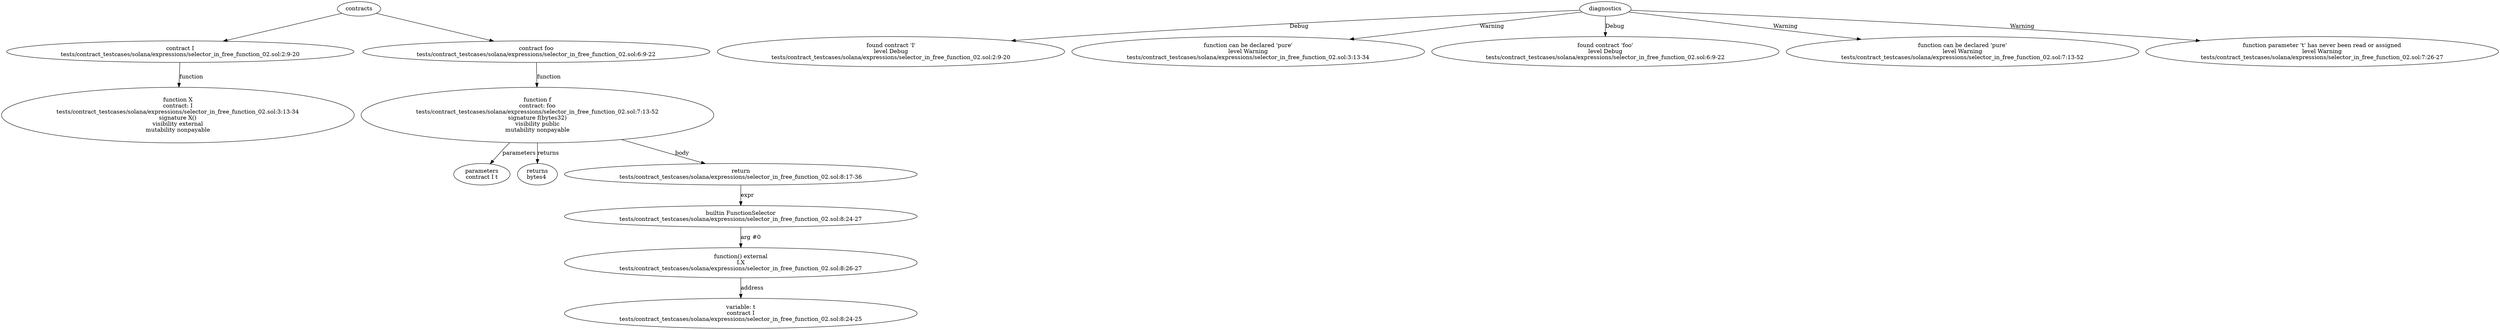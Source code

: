 strict digraph "tests/contract_testcases/solana/expressions/selector_in_free_function_02.sol" {
	contract [label="contract I\ntests/contract_testcases/solana/expressions/selector_in_free_function_02.sol:2:9-20"]
	X [label="function X\ncontract: I\ntests/contract_testcases/solana/expressions/selector_in_free_function_02.sol:3:13-34\nsignature X()\nvisibility external\nmutability nonpayable"]
	contract_4 [label="contract foo\ntests/contract_testcases/solana/expressions/selector_in_free_function_02.sol:6:9-22"]
	f [label="function f\ncontract: foo\ntests/contract_testcases/solana/expressions/selector_in_free_function_02.sol:7:13-52\nsignature f(bytes32)\nvisibility public\nmutability nonpayable"]
	parameters [label="parameters\ncontract I t"]
	returns [label="returns\nbytes4 "]
	return [label="return\ntests/contract_testcases/solana/expressions/selector_in_free_function_02.sol:8:17-36"]
	builtins [label="builtin FunctionSelector\ntests/contract_testcases/solana/expressions/selector_in_free_function_02.sol:8:24-27"]
	external_function [label="function() external\nI.X\ntests/contract_testcases/solana/expressions/selector_in_free_function_02.sol:8:26-27"]
	variable [label="variable: t\ncontract I\ntests/contract_testcases/solana/expressions/selector_in_free_function_02.sol:8:24-25"]
	diagnostic [label="found contract 'I'\nlevel Debug\ntests/contract_testcases/solana/expressions/selector_in_free_function_02.sol:2:9-20"]
	diagnostic_14 [label="function can be declared 'pure'\nlevel Warning\ntests/contract_testcases/solana/expressions/selector_in_free_function_02.sol:3:13-34"]
	diagnostic_15 [label="found contract 'foo'\nlevel Debug\ntests/contract_testcases/solana/expressions/selector_in_free_function_02.sol:6:9-22"]
	diagnostic_16 [label="function can be declared 'pure'\nlevel Warning\ntests/contract_testcases/solana/expressions/selector_in_free_function_02.sol:7:13-52"]
	diagnostic_17 [label="function parameter 't' has never been read or assigned\nlevel Warning\ntests/contract_testcases/solana/expressions/selector_in_free_function_02.sol:7:26-27"]
	contracts -> contract
	contract -> X [label="function"]
	contracts -> contract_4
	contract_4 -> f [label="function"]
	f -> parameters [label="parameters"]
	f -> returns [label="returns"]
	f -> return [label="body"]
	return -> builtins [label="expr"]
	builtins -> external_function [label="arg #0"]
	external_function -> variable [label="address"]
	diagnostics -> diagnostic [label="Debug"]
	diagnostics -> diagnostic_14 [label="Warning"]
	diagnostics -> diagnostic_15 [label="Debug"]
	diagnostics -> diagnostic_16 [label="Warning"]
	diagnostics -> diagnostic_17 [label="Warning"]
}
